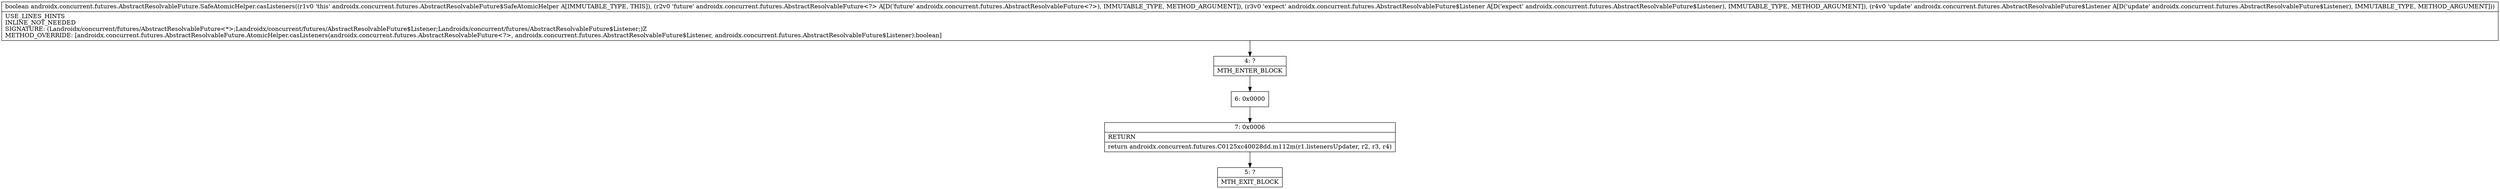 digraph "CFG forandroidx.concurrent.futures.AbstractResolvableFuture.SafeAtomicHelper.casListeners(Landroidx\/concurrent\/futures\/AbstractResolvableFuture;Landroidx\/concurrent\/futures\/AbstractResolvableFuture$Listener;Landroidx\/concurrent\/futures\/AbstractResolvableFuture$Listener;)Z" {
Node_4 [shape=record,label="{4\:\ ?|MTH_ENTER_BLOCK\l}"];
Node_6 [shape=record,label="{6\:\ 0x0000}"];
Node_7 [shape=record,label="{7\:\ 0x0006|RETURN\l|return androidx.concurrent.futures.C0125xc40028dd.m112m(r1.listenersUpdater, r2, r3, r4)\l}"];
Node_5 [shape=record,label="{5\:\ ?|MTH_EXIT_BLOCK\l}"];
MethodNode[shape=record,label="{boolean androidx.concurrent.futures.AbstractResolvableFuture.SafeAtomicHelper.casListeners((r1v0 'this' androidx.concurrent.futures.AbstractResolvableFuture$SafeAtomicHelper A[IMMUTABLE_TYPE, THIS]), (r2v0 'future' androidx.concurrent.futures.AbstractResolvableFuture\<?\> A[D('future' androidx.concurrent.futures.AbstractResolvableFuture\<?\>), IMMUTABLE_TYPE, METHOD_ARGUMENT]), (r3v0 'expect' androidx.concurrent.futures.AbstractResolvableFuture$Listener A[D('expect' androidx.concurrent.futures.AbstractResolvableFuture$Listener), IMMUTABLE_TYPE, METHOD_ARGUMENT]), (r4v0 'update' androidx.concurrent.futures.AbstractResolvableFuture$Listener A[D('update' androidx.concurrent.futures.AbstractResolvableFuture$Listener), IMMUTABLE_TYPE, METHOD_ARGUMENT]))  | USE_LINES_HINTS\lINLINE_NOT_NEEDED\lSIGNATURE: (Landroidx\/concurrent\/futures\/AbstractResolvableFuture\<*\>;Landroidx\/concurrent\/futures\/AbstractResolvableFuture$Listener;Landroidx\/concurrent\/futures\/AbstractResolvableFuture$Listener;)Z\lMETHOD_OVERRIDE: [androidx.concurrent.futures.AbstractResolvableFuture.AtomicHelper.casListeners(androidx.concurrent.futures.AbstractResolvableFuture\<?\>, androidx.concurrent.futures.AbstractResolvableFuture$Listener, androidx.concurrent.futures.AbstractResolvableFuture$Listener):boolean]\l}"];
MethodNode -> Node_4;Node_4 -> Node_6;
Node_6 -> Node_7;
Node_7 -> Node_5;
}

